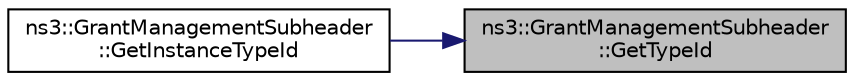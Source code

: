 digraph "ns3::GrantManagementSubheader::GetTypeId"
{
 // LATEX_PDF_SIZE
  edge [fontname="Helvetica",fontsize="10",labelfontname="Helvetica",labelfontsize="10"];
  node [fontname="Helvetica",fontsize="10",shape=record];
  rankdir="RL";
  Node1 [label="ns3::GrantManagementSubheader\l::GetTypeId",height=0.2,width=0.4,color="black", fillcolor="grey75", style="filled", fontcolor="black",tooltip="Get the type ID."];
  Node1 -> Node2 [dir="back",color="midnightblue",fontsize="10",style="solid",fontname="Helvetica"];
  Node2 [label="ns3::GrantManagementSubheader\l::GetInstanceTypeId",height=0.2,width=0.4,color="black", fillcolor="white", style="filled",URL="$classns3_1_1_grant_management_subheader.html#a5ecdc27a2c64e2e1e5c9e9b95ac5977b",tooltip="Get the most derived TypeId for this Object."];
}
